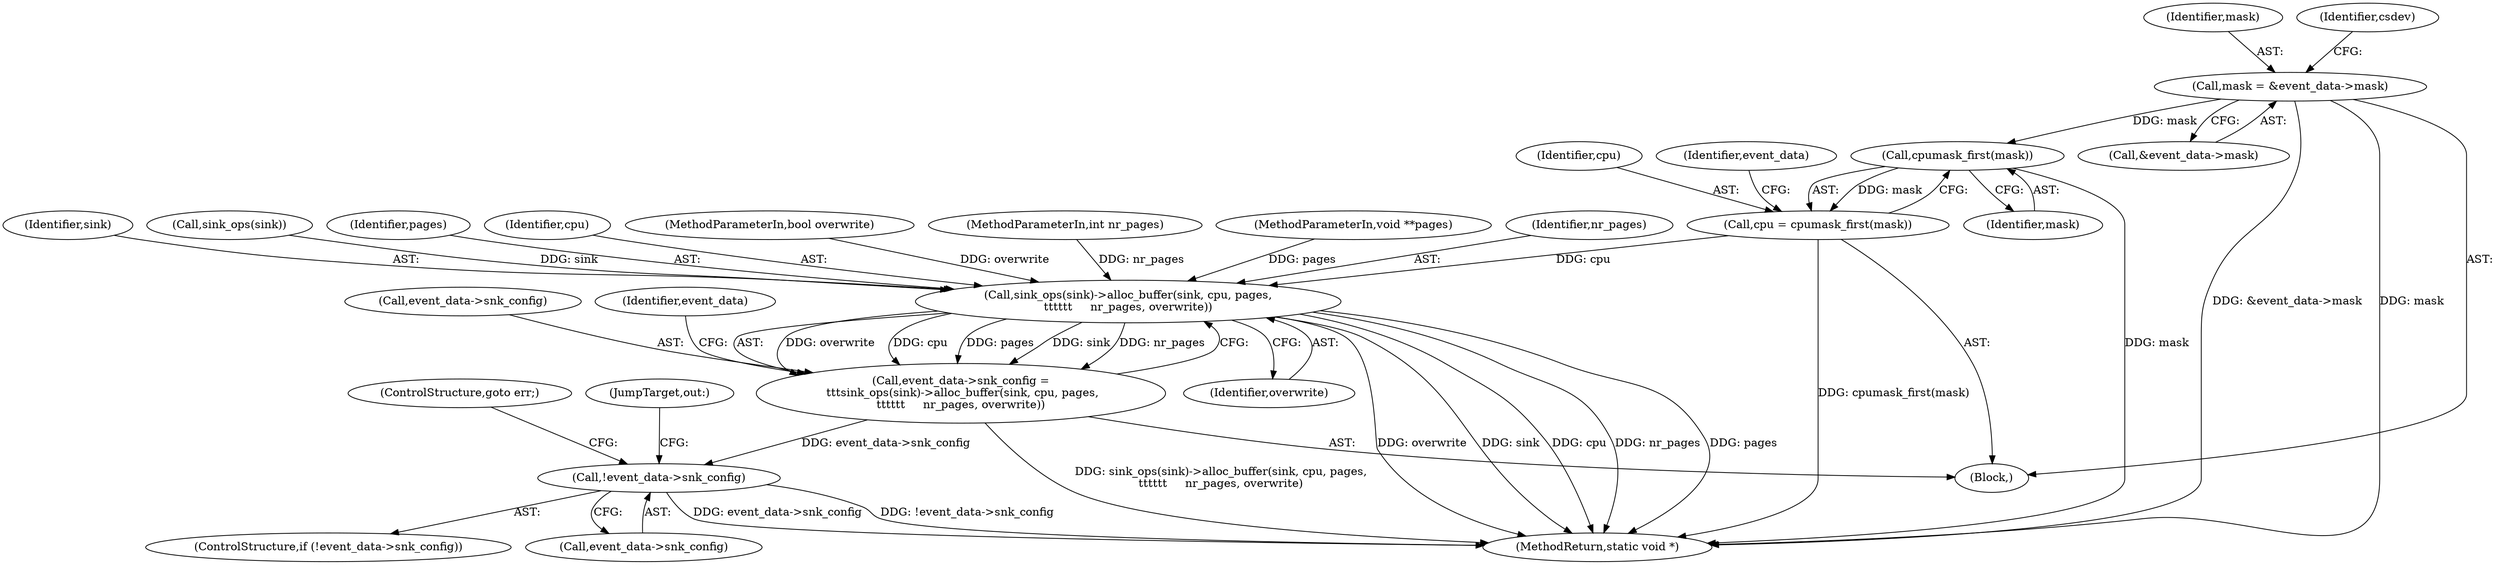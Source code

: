 digraph "0_linux_f09444639099584bc4784dfcd85ada67c6f33e0f@pointer" {
"1000140" [label="(Call,mask = &event_data->mask)"];
"1000183" [label="(Call,cpumask_first(mask))"];
"1000181" [label="(Call,cpu = cpumask_first(mask))"];
"1000189" [label="(Call,sink_ops(sink)->alloc_buffer(sink, cpu, pages,\n\t\t\t\t\t\t     nr_pages, overwrite))"];
"1000185" [label="(Call,event_data->snk_config =\n \t\t\tsink_ops(sink)->alloc_buffer(sink, cpu, pages,\n\t\t\t\t\t\t     nr_pages, overwrite))"];
"1000196" [label="(Call,!event_data->snk_config)"];
"1000190" [label="(Identifier,sink)"];
"1000177" [label="(Call,sink_ops(sink))"];
"1000194" [label="(Identifier,overwrite)"];
"1000192" [label="(Identifier,pages)"];
"1000141" [label="(Identifier,mask)"];
"1000200" [label="(ControlStructure,goto err;)"];
"1000186" [label="(Call,event_data->snk_config)"];
"1000184" [label="(Identifier,mask)"];
"1000195" [label="(ControlStructure,if (!event_data->snk_config))"];
"1000182" [label="(Identifier,cpu)"];
"1000191" [label="(Identifier,cpu)"];
"1000142" [label="(Call,&event_data->mask)"];
"1000140" [label="(Call,mask = &event_data->mask)"];
"1000198" [label="(Identifier,event_data)"];
"1000187" [label="(Identifier,event_data)"];
"1000211" [label="(MethodReturn,static void *)"];
"1000183" [label="(Call,cpumask_first(mask))"];
"1000108" [label="(MethodParameterIn,bool overwrite)"];
"1000197" [label="(Call,event_data->snk_config)"];
"1000201" [label="(JumpTarget,out:)"];
"1000189" [label="(Call,sink_ops(sink)->alloc_buffer(sink, cpu, pages,\n\t\t\t\t\t\t     nr_pages, overwrite))"];
"1000107" [label="(MethodParameterIn,int nr_pages)"];
"1000106" [label="(MethodParameterIn,void **pages)"];
"1000196" [label="(Call,!event_data->snk_config)"];
"1000149" [label="(Identifier,csdev)"];
"1000109" [label="(Block,)"];
"1000181" [label="(Call,cpu = cpumask_first(mask))"];
"1000193" [label="(Identifier,nr_pages)"];
"1000185" [label="(Call,event_data->snk_config =\n \t\t\tsink_ops(sink)->alloc_buffer(sink, cpu, pages,\n\t\t\t\t\t\t     nr_pages, overwrite))"];
"1000140" -> "1000109"  [label="AST: "];
"1000140" -> "1000142"  [label="CFG: "];
"1000141" -> "1000140"  [label="AST: "];
"1000142" -> "1000140"  [label="AST: "];
"1000149" -> "1000140"  [label="CFG: "];
"1000140" -> "1000211"  [label="DDG: &event_data->mask"];
"1000140" -> "1000211"  [label="DDG: mask"];
"1000140" -> "1000183"  [label="DDG: mask"];
"1000183" -> "1000181"  [label="AST: "];
"1000183" -> "1000184"  [label="CFG: "];
"1000184" -> "1000183"  [label="AST: "];
"1000181" -> "1000183"  [label="CFG: "];
"1000183" -> "1000211"  [label="DDG: mask"];
"1000183" -> "1000181"  [label="DDG: mask"];
"1000181" -> "1000109"  [label="AST: "];
"1000182" -> "1000181"  [label="AST: "];
"1000187" -> "1000181"  [label="CFG: "];
"1000181" -> "1000211"  [label="DDG: cpumask_first(mask)"];
"1000181" -> "1000189"  [label="DDG: cpu"];
"1000189" -> "1000185"  [label="AST: "];
"1000189" -> "1000194"  [label="CFG: "];
"1000190" -> "1000189"  [label="AST: "];
"1000191" -> "1000189"  [label="AST: "];
"1000192" -> "1000189"  [label="AST: "];
"1000193" -> "1000189"  [label="AST: "];
"1000194" -> "1000189"  [label="AST: "];
"1000185" -> "1000189"  [label="CFG: "];
"1000189" -> "1000211"  [label="DDG: overwrite"];
"1000189" -> "1000211"  [label="DDG: sink"];
"1000189" -> "1000211"  [label="DDG: cpu"];
"1000189" -> "1000211"  [label="DDG: nr_pages"];
"1000189" -> "1000211"  [label="DDG: pages"];
"1000189" -> "1000185"  [label="DDG: overwrite"];
"1000189" -> "1000185"  [label="DDG: cpu"];
"1000189" -> "1000185"  [label="DDG: pages"];
"1000189" -> "1000185"  [label="DDG: sink"];
"1000189" -> "1000185"  [label="DDG: nr_pages"];
"1000177" -> "1000189"  [label="DDG: sink"];
"1000106" -> "1000189"  [label="DDG: pages"];
"1000107" -> "1000189"  [label="DDG: nr_pages"];
"1000108" -> "1000189"  [label="DDG: overwrite"];
"1000185" -> "1000109"  [label="AST: "];
"1000186" -> "1000185"  [label="AST: "];
"1000198" -> "1000185"  [label="CFG: "];
"1000185" -> "1000211"  [label="DDG: sink_ops(sink)->alloc_buffer(sink, cpu, pages,\n\t\t\t\t\t\t     nr_pages, overwrite)"];
"1000185" -> "1000196"  [label="DDG: event_data->snk_config"];
"1000196" -> "1000195"  [label="AST: "];
"1000196" -> "1000197"  [label="CFG: "];
"1000197" -> "1000196"  [label="AST: "];
"1000200" -> "1000196"  [label="CFG: "];
"1000201" -> "1000196"  [label="CFG: "];
"1000196" -> "1000211"  [label="DDG: event_data->snk_config"];
"1000196" -> "1000211"  [label="DDG: !event_data->snk_config"];
}
